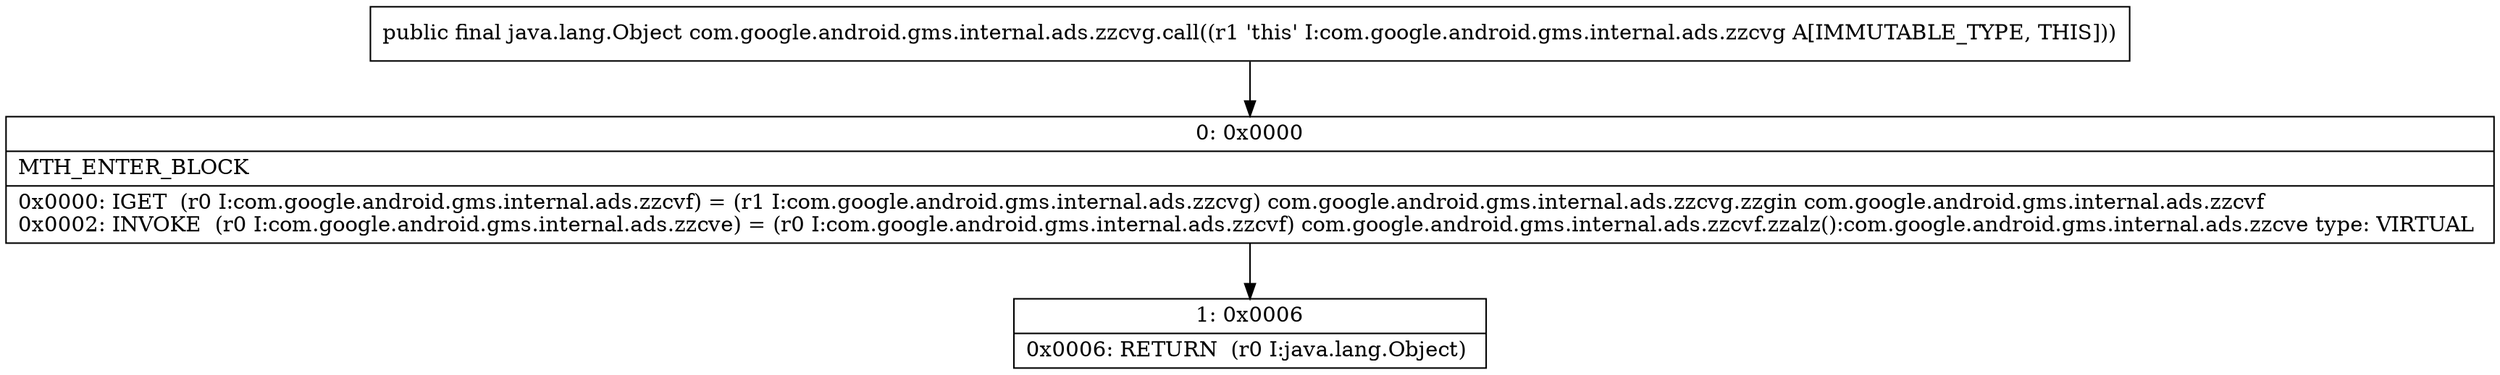 digraph "CFG forcom.google.android.gms.internal.ads.zzcvg.call()Ljava\/lang\/Object;" {
Node_0 [shape=record,label="{0\:\ 0x0000|MTH_ENTER_BLOCK\l|0x0000: IGET  (r0 I:com.google.android.gms.internal.ads.zzcvf) = (r1 I:com.google.android.gms.internal.ads.zzcvg) com.google.android.gms.internal.ads.zzcvg.zzgin com.google.android.gms.internal.ads.zzcvf \l0x0002: INVOKE  (r0 I:com.google.android.gms.internal.ads.zzcve) = (r0 I:com.google.android.gms.internal.ads.zzcvf) com.google.android.gms.internal.ads.zzcvf.zzalz():com.google.android.gms.internal.ads.zzcve type: VIRTUAL \l}"];
Node_1 [shape=record,label="{1\:\ 0x0006|0x0006: RETURN  (r0 I:java.lang.Object) \l}"];
MethodNode[shape=record,label="{public final java.lang.Object com.google.android.gms.internal.ads.zzcvg.call((r1 'this' I:com.google.android.gms.internal.ads.zzcvg A[IMMUTABLE_TYPE, THIS])) }"];
MethodNode -> Node_0;
Node_0 -> Node_1;
}

